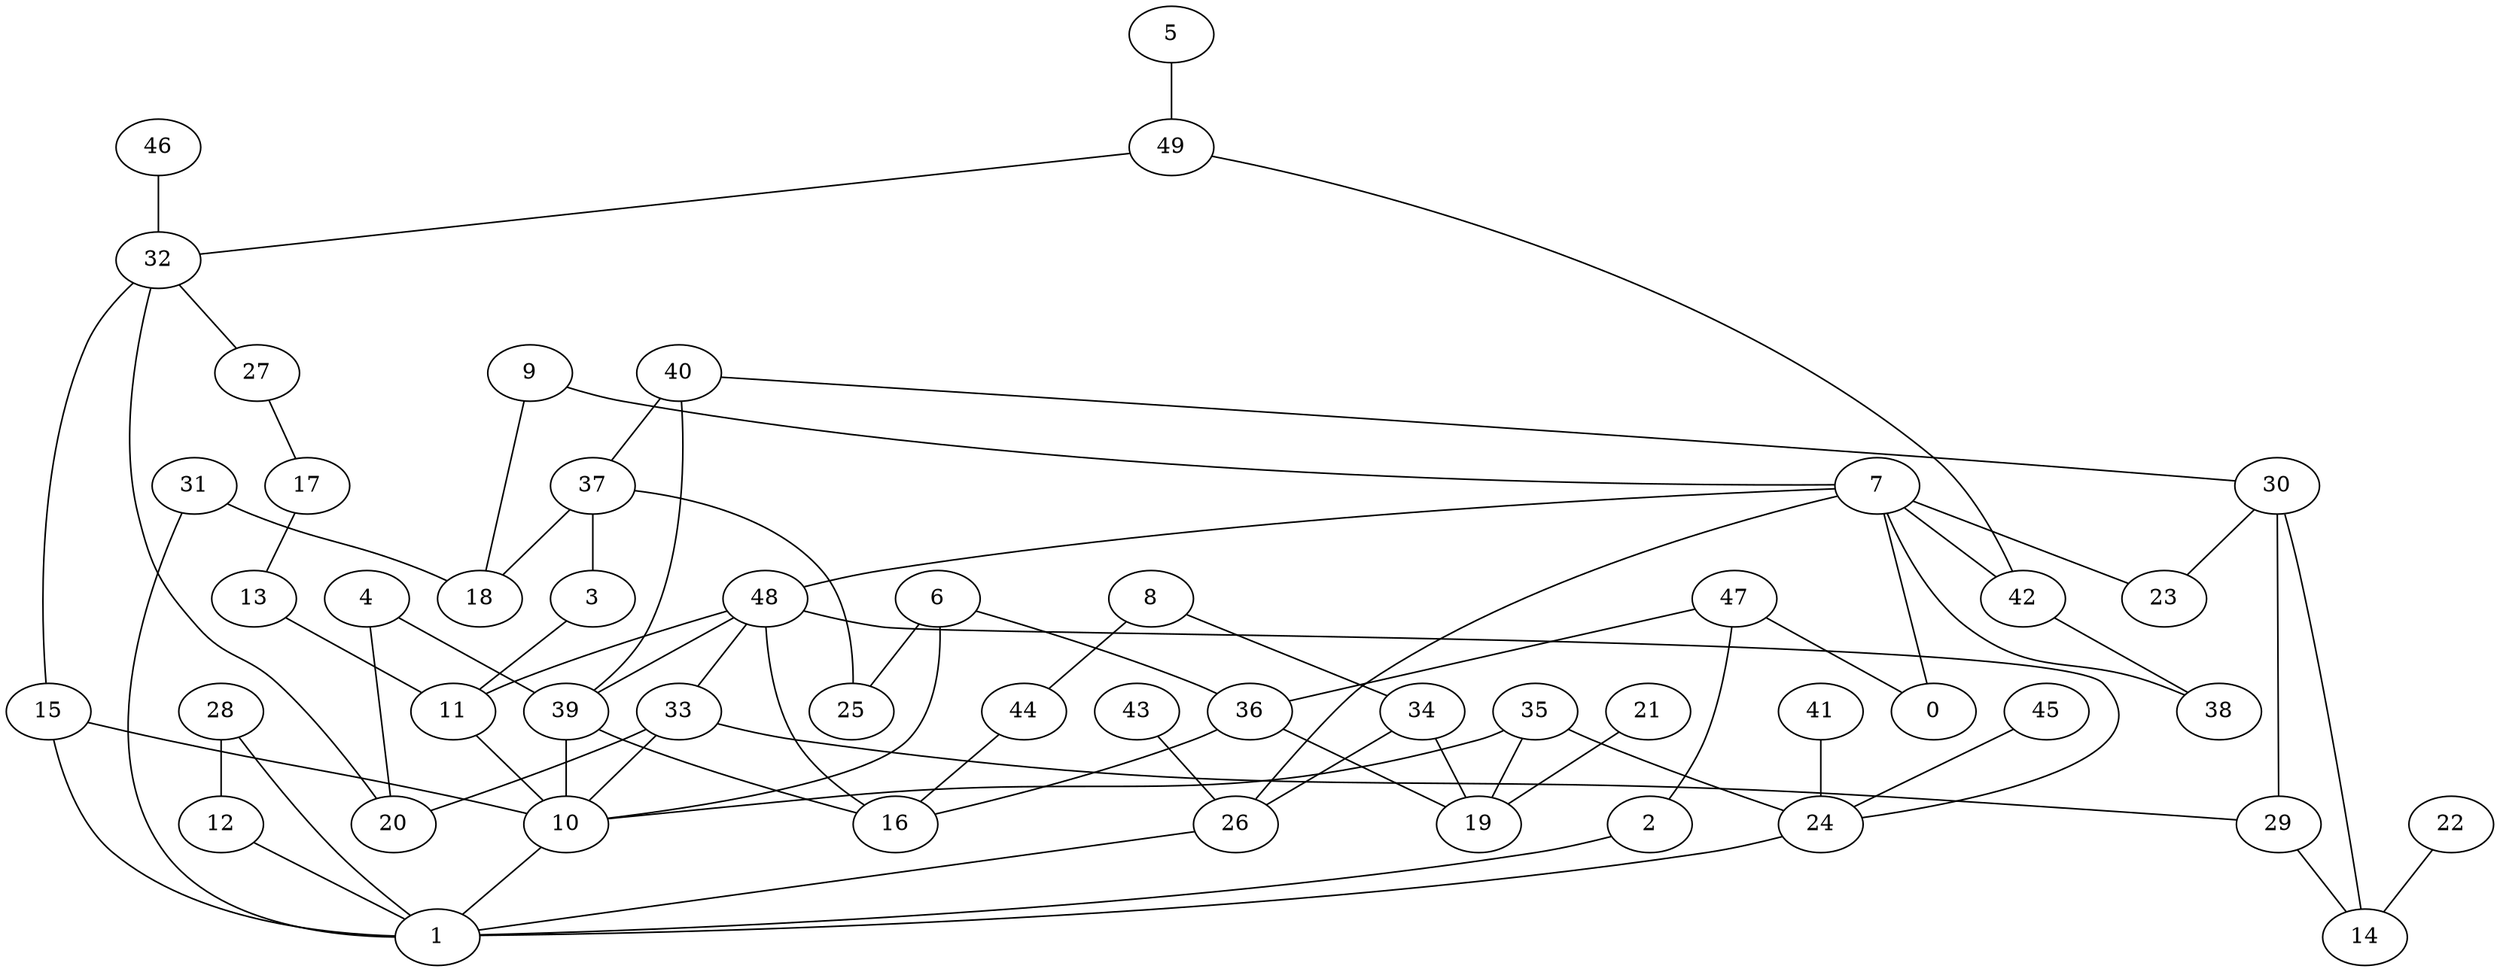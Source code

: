 digraph GG_graph {

subgraph G_graph {
edge [color = black]
"8" -> "34" [dir = none]
"37" -> "18" [dir = none]
"37" -> "25" [dir = none]
"46" -> "32" [dir = none]
"47" -> "2" [dir = none]
"44" -> "16" [dir = none]
"12" -> "1" [dir = none]
"22" -> "14" [dir = none]
"5" -> "49" [dir = none]
"9" -> "7" [dir = none]
"49" -> "32" [dir = none]
"33" -> "29" [dir = none]
"26" -> "1" [dir = none]
"32" -> "20" [dir = none]
"32" -> "27" [dir = none]
"32" -> "15" [dir = none]
"48" -> "39" [dir = none]
"48" -> "33" [dir = none]
"48" -> "24" [dir = none]
"48" -> "11" [dir = none]
"35" -> "19" [dir = none]
"27" -> "17" [dir = none]
"28" -> "1" [dir = none]
"41" -> "24" [dir = none]
"30" -> "14" [dir = none]
"3" -> "11" [dir = none]
"45" -> "24" [dir = none]
"6" -> "36" [dir = none]
"6" -> "25" [dir = none]
"6" -> "10" [dir = none]
"15" -> "10" [dir = none]
"13" -> "11" [dir = none]
"29" -> "14" [dir = none]
"36" -> "16" [dir = none]
"36" -> "19" [dir = none]
"43" -> "26" [dir = none]
"4" -> "20" [dir = none]
"10" -> "1" [dir = none]
"7" -> "38" [dir = none]
"7" -> "42" [dir = none]
"7" -> "0" [dir = none]
"7" -> "23" [dir = none]
"7" -> "26" [dir = none]
"40" -> "39" [dir = none]
"2" -> "1" [dir = none]
"34" -> "26" [dir = none]
"11" -> "10" [dir = none]
"31" -> "1" [dir = none]
"21" -> "19" [dir = none]
"37" -> "3" [dir = none]
"35" -> "24" [dir = none]
"34" -> "19" [dir = none]
"30" -> "23" [dir = none]
"17" -> "13" [dir = none]
"49" -> "42" [dir = none]
"40" -> "30" [dir = none]
"42" -> "38" [dir = none]
"33" -> "20" [dir = none]
"48" -> "16" [dir = none]
"33" -> "10" [dir = none]
"4" -> "39" [dir = none]
"9" -> "18" [dir = none]
"40" -> "37" [dir = none]
"47" -> "36" [dir = none]
"39" -> "16" [dir = none]
"35" -> "10" [dir = none]
"28" -> "12" [dir = none]
"31" -> "18" [dir = none]
"24" -> "1" [dir = none]
"39" -> "10" [dir = none]
"47" -> "0" [dir = none]
"7" -> "48" [dir = none]
"15" -> "1" [dir = none]
"8" -> "44" [dir = none]
"30" -> "29" [dir = none]
}

}
